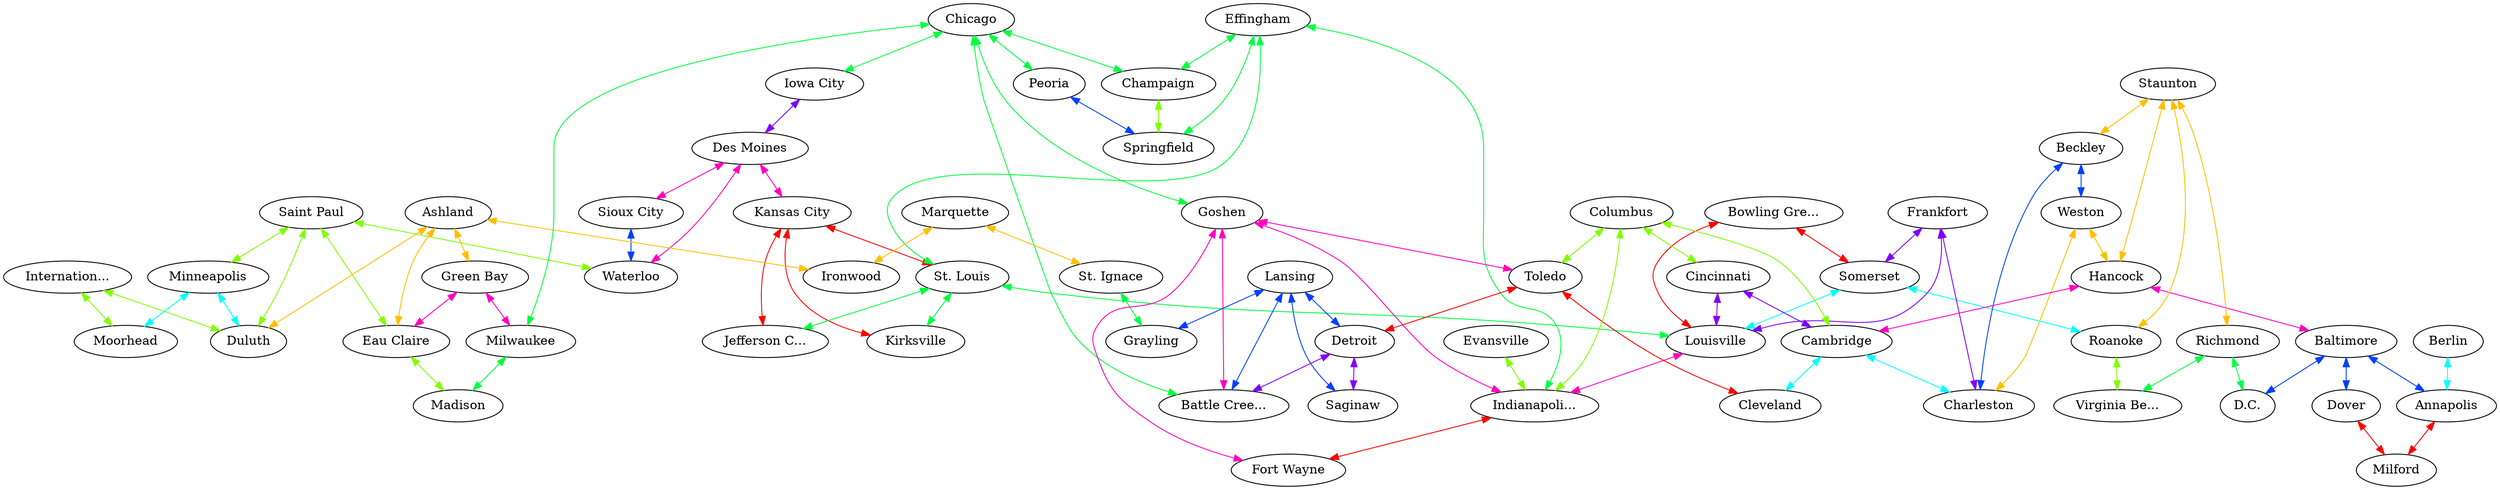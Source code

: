 graph x {
"International Falls" [pos="1,-2.75",label="Internation..."]
"Moorhead" [pos="0.305555555555556,-3.13888888888889",label="Moorhead"]
"Duluth" [pos="1.45833333333333,-3.16666666666667",label="Duluth"]
"Minneapolis" [pos="0.944444444444444,-3.56944444444444",label="Minneapolis"]
"Saint Paul" [pos="1.22222222222222,-3.88888888888889",label="Saint Paul"]
"Sioux City" [pos="0.458333333333333,-5.05555555555556",label="Sioux City"]
"Waterloo" [pos="1.31944444444444,-5.01388888888889",label="Waterloo"]
"Des Moines" [pos="1.08333333333333,-5.45833333333333",label="Des Moines"]
"Iowa City" [pos="1.72222222222222,-5.45833333333333",label="Iowa City"]
"Kirksville" [pos="1.13888888888889,-6.56944444444444",label="Kirksville"]
"Kansas City" [pos="0.694444444444444,-7.04166666666667",label="Kansas City"]
"Jefferson City" [pos="1.13888888888889,-7.33333333333333",label="Jefferson C..."]
"St. Louis" [pos="1.84722222222222,-6.97222222222222",label="St. Louis"]
"Ashland" [pos="2.44444444444444,-3.30555555555556",label="Ashland"]
"Eau Claire" [pos="2.20833333333333,-3.90277777777778",label="Eau Claire"]
"Green Bay" [pos="3.01388888888889,-3.79166666666667",label="Green Bay"]
"Madison" [pos="2.63888888888889,-4.43055555555556",label="Madison"]
"Milwaukee" [pos="3.06944444444444,-4.41666666666667",label="Milwaukee"]
"Chicago" [pos="3.02777777777778,-5.30555555555556",label="Chicago"]
"Peoria" [pos="2.51388888888889,-5.79166666666667",label="Peoria"]
"Springfield" [pos="2.52777777777778,-6.29166666666667",label="Springfield"]
"Champaign" [pos="3.02777777777778,-6.125",label="Champaign"]
"Effingham" [pos="2.84722222222222,-6.76388888888889",label="Effingham"]
"Ironwood" [pos="3.09722222222222,-2.86111111111111",label="Ironwood"]
"Marquette" [pos="3.61111111111111,-2.93055555555556",label="Marquette"]
"St. Ignace" [pos="4.25,-2.83333333333333",label="St. Ignace"]
"Grayling" [pos="4.30555555555556,-3.33333333333333",label="Grayling"]
"Lansing" [pos="4.29166666666667,-3.88888888888889",label="Lansing"]
"Battle Creek" [pos="4.22222222222222,-4.33333333333333",label="Battle Cree..."]
"Saginaw" [pos="4.70833333333333,-3.77777777777778",label="Saginaw"]
"Detroit" [pos="4.72222222222222,-4.34722222222222",label="Detroit"]
"Goshen" [pos="4.08333333333333,-5.11111111111111",label="Goshen"]
"Fort Wayne" [pos="4.30555555555556,-5.40277777777778",label="Fort Wayne"]
"Indianapolis" [pos="4.08333333333333,-5.90277777777778",label="Indianapoli..."]
"Evansville" [pos="3.76388888888889,-6.40277777777778",label="Evansville"]
"Bowling Green" [pos="3.52777777777778,-7.73611111111111",label="Bowling Gre..."]
"Louisville" [pos="4.125,-7.15277777777778",label="Louisville"]
"Somerset" [pos="4.29166666666667,-7.75",label="Somerset"]
"Frankfort" [pos="4.58333333333333,-7.36111111111111",label="Frankfort"]
"Toledo" [pos="5.31944444444444,-4.65277777777778",label="Toledo"]
"Cleveland" [pos="6.04166666666667,-4.54166666666667",label="Cleveland"]
"Columbus" [pos="5.52777777777778,-5.125",label="Columbus"]
"Cambridge" [pos="6.13888888888889,-5.05555555555556",label="Cambridge"]
"Cincinnati" [pos="5.20833333333333,-5.55555555555556",label="Cincinnati"]
"Charleston" [pos="5.54166666666667,-6.58333333333333",label="Charleston"]
"Weston" [pos="5.88888888888889,-6.25",label="Weston"]
"Beckley" [pos="5.86111111111111,-7",label="Beckley"]
"Hancock" [pos="6.48611111111111,-5.61111111111111",label="Hancock"]
"Baltimore" [pos="7.13888888888889,-5.61111111111111",label="Baltimore"]
"Annapolis" [pos="7.34722222222222,-5.94444444444444",label="Annapolis"]
"Berlin" [pos="7.54166666666667,-6.33333333333333",label="Berlin"]
"D.C." [pos="6.90277777777778,-6.44444444444444",label="D.C."]
"Staunton" [pos="6.66666666666667,-7.06944444444444",label="Staunton"]
"Richmond" [pos="7.16666666666667,-7.43055555555556",label="Richmond"]
"Roanoke" [pos="6.41666666666667,-7.73611111111111",label="Roanoke"]
"Virginia Beach" [pos="7.56944444444444,-7.66666666666667",label="Virginia Be..."]
"Dover" [pos="8.375,-5.72222222222222",label="Dover"]
"Milford" [pos="8.27777777777778,-6.15277777777778",label="Milford"]
"Marquette" -- "St. Ignace" [dir="both",color="0.125,1,1"]
"Marquette" -- "Ironwood" [dir="both",color="0.125,1,1"]
"Saint Paul" -- "Waterloo" [dir="both",color="0.25,1,1"]
"Saint Paul" -- "Eau Claire" [dir="both",color="0.25,1,1"]
"Saint Paul" -- "Minneapolis" [dir="both",color="0.25,1,1"]
"Saint Paul" -- "Duluth" [dir="both",color="0.25,1,1"]
"Chicago" -- "Battle Creek" [dir="both",color="0.375,1,1"]
"Chicago" -- "Champaign" [dir="both",color="0.375,1,1"]
"Chicago" -- "Peoria" [dir="both",color="0.375,1,1"]
"Chicago" -- "Milwaukee" [dir="both",color="0.375,1,1"]
"Chicago" -- "Goshen" [dir="both",color="0.375,1,1"]
"Chicago" -- "Iowa City" [dir="both",color="0.375,1,1"]
"Berlin" -- "Annapolis" [dir="both",color="0.5,1,1"]
"Lansing" -- "Battle Creek" [dir="both",color="0.625,1,1"]
"Lansing" -- "Saginaw" [dir="both",color="0.625,1,1"]
"Lansing" -- "Grayling" [dir="both",color="0.625,1,1"]
"Lansing" -- "Detroit" [dir="both",color="0.625,1,1"]
"Iowa City" -- "Des Moines" [dir="both",color="0.75,1,1"]
"Des Moines" -- "Waterloo" [dir="both",color="0.875,1,1"]
"Des Moines" -- "Sioux City" [dir="both",color="0.875,1,1"]
"Des Moines" -- "Kansas City" [dir="both",color="0.875,1,1"]
"Bowling Green" -- "Somerset" [dir="both",color="1,1,1"]
"Bowling Green" -- "Louisville" [dir="both",color="1,1,1"]
"Staunton" -- "Hancock" [dir="both",color="0.125,1,1"]
"Staunton" -- "Richmond" [dir="both",color="0.125,1,1"]
"Staunton" -- "Roanoke" [dir="both",color="0.125,1,1"]
"Staunton" -- "Beckley" [dir="both",color="0.125,1,1"]
"Columbus" -- "Cincinnati" [dir="both",color="0.25,1,1"]
"Columbus" -- "Toledo" [dir="both",color="0.25,1,1"]
"Columbus" -- "Indianapolis" [dir="both",color="0.25,1,1"]
"Columbus" -- "Cambridge" [dir="both",color="0.25,1,1"]
"St. Ignace" -- "Grayling" [dir="both",color="0.375,1,1"]
"Beckley" -- "Weston" [dir="both",color="0.625,1,1"]
"Beckley" -- "Charleston" [dir="both",color="0.625,1,1"]
"Frankfort" -- "Charleston" [dir="both",color="0.75,1,1"]
"Frankfort" -- "Somerset" [dir="both",color="0.75,1,1"]
"Frankfort" -- "Louisville" [dir="both",color="0.75,1,1"]
"Goshen" -- "Battle Creek" [dir="both",color="0.875,1,1"]
"Goshen" -- "Indianapolis" [dir="both",color="0.875,1,1"]
"Goshen" -- "Toledo" [dir="both",color="0.875,1,1"]
"Goshen" -- "Fort Wayne" [dir="both",color="0.875,1,1"]
"Kansas City" -- "Jefferson City" [dir="both",color="1,1,1"]
"Kansas City" -- "Kirksville" [dir="both",color="1,1,1"]
"Kansas City" -- "St. Louis" [dir="both",color="1,1,1"]
"Weston" -- "Charleston" [dir="both",color="0.125,1,1"]
"Weston" -- "Hancock" [dir="both",color="0.125,1,1"]
"Evansville" -- "Indianapolis" [dir="both",color="0.25,1,1"]
"Effingham" -- "Springfield" [dir="both",color="0.375,1,1"]
"Effingham" -- "Indianapolis" [dir="both",color="0.375,1,1"]
"Effingham" -- "St. Louis" [dir="both",color="0.375,1,1"]
"Effingham" -- "Champaign" [dir="both",color="0.375,1,1"]
"Somerset" -- "Louisville" [dir="both",color="0.5,1,1"]
"Somerset" -- "Roanoke" [dir="both",color="0.5,1,1"]
"Peoria" -- "Springfield" [dir="both",color="0.625,1,1"]
"Cincinnati" -- "Louisville" [dir="both",color="0.75,1,1"]
"Cincinnati" -- "Cambridge" [dir="both",color="0.75,1,1"]
"Hancock" -- "Cambridge" [dir="both",color="0.875,1,1"]
"Hancock" -- "Baltimore" [dir="both",color="0.875,1,1"]
"Toledo" -- "Cleveland" [dir="both",color="1,1,1"]
"Toledo" -- "Detroit" [dir="both",color="1,1,1"]
"Ashland" -- "Eau Claire" [dir="both",color="0.125,1,1"]
"Ashland" -- "Ironwood" [dir="both",color="0.125,1,1"]
"Ashland" -- "Green Bay" [dir="both",color="0.125,1,1"]
"Ashland" -- "Duluth" [dir="both",color="0.125,1,1"]
"Roanoke" -- "Virginia Beach" [dir="both",color="0.25,1,1"]
"Richmond" -- "Virginia Beach" [dir="both",color="0.375,1,1"]
"Richmond" -- "D.C." [dir="both",color="0.375,1,1"]
"Minneapolis" -- "Moorhead" [dir="both",color="0.5,1,1"]
"Minneapolis" -- "Duluth" [dir="both",color="0.5,1,1"]
"Baltimore" -- "Annapolis" [dir="both",color="0.625,1,1"]
"Baltimore" -- "Dover" [dir="both",color="0.625,1,1"]
"Baltimore" -- "D.C." [dir="both",color="0.625,1,1"]
"Detroit" -- "Battle Creek" [dir="both",color="0.75,1,1"]
"Detroit" -- "Saginaw" [dir="both",color="0.75,1,1"]
"Green Bay" -- "Milwaukee" [dir="both",color="0.875,1,1"]
"Green Bay" -- "Eau Claire" [dir="both",color="0.875,1,1"]
"Annapolis" -- "Milford" [dir="both",color="1,1,1"]
"International Falls" -- "Moorhead" [dir="both",color="0.25,1,1"]
"International Falls" -- "Duluth" [dir="both",color="0.25,1,1"]
"St. Louis" -- "Jefferson City" [dir="both",color="0.375,1,1"]
"St. Louis" -- "Kirksville" [dir="both",color="0.375,1,1"]
"St. Louis" -- "Louisville" [dir="both",color="0.375,1,1"]
"Cambridge" -- "Charleston" [dir="both",color="0.5,1,1"]
"Cambridge" -- "Cleveland" [dir="both",color="0.5,1,1"]
"Sioux City" -- "Waterloo" [dir="both",color="0.625,1,1"]
"Dover" -- "Milford" [dir="both",color="1,1,1"]
"Champaign" -- "Springfield" [dir="both",color="0.25,1,1"]
"Milwaukee" -- "Madison" [dir="both",color="0.375,1,1"]
"Louisville" -- "Indianapolis" [dir="both",color="0.875,1,1"]
"Indianapolis" -- "Fort Wayne" [dir="both",color="1,1,1"]
"Eau Claire" -- "Madison" [dir="both",color="0.25,1,1"]
}
